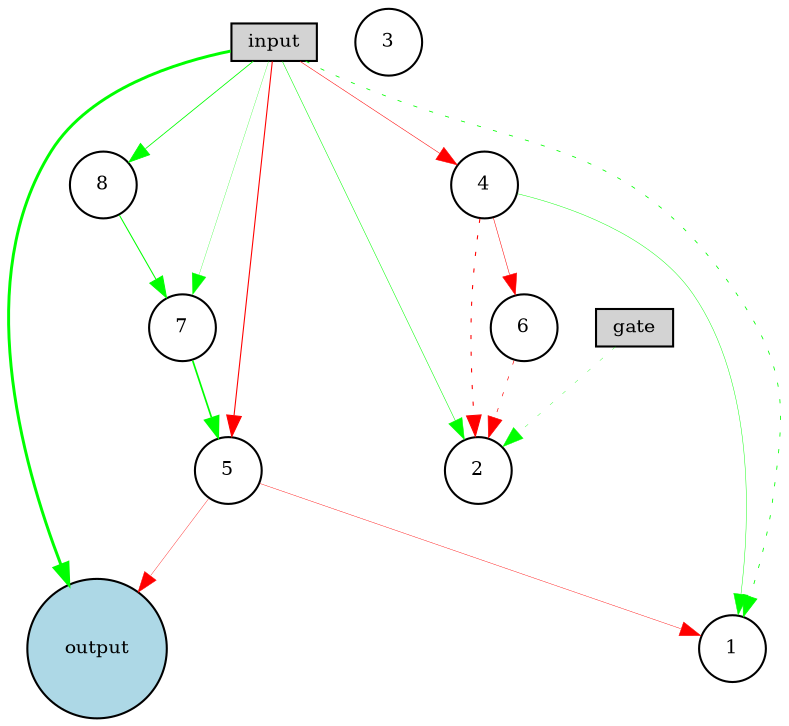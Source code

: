 digraph {
	node [fontsize=9 height=0.2 shape=circle width=0.2]
		input [fillcolor=lightgray shape=box style=filled]
		gate [fillcolor=lightgray shape=box style=filled]
		output [fillcolor=lightblue style=filled]
		1 [fillcolor=white style=filled]
		2 [fillcolor=white style=filled]
		3 [fillcolor=white style=filled]
		4 [fillcolor=white style=filled]
		5 [fillcolor=white style=filled]
		6 [fillcolor=white style=filled]
		7 [fillcolor=white style=filled]
		8 [fillcolor=white style=filled]
			input -> 5 [color=red penwidth=0.526027845104 style=solid]
			input -> 1 [color=green penwidth=0.392731783342 style=dotted]
			8 -> 7 [color=green penwidth=0.500124704292 style=solid]
			4 -> 6 [color=red penwidth=0.246098141191 style=solid]
			input -> 7 [color=green penwidth=0.132192122185 style=solid]
			gate -> 2 [color=green penwidth=0.162375865314 style=dotted]
			input -> 8 [color=green penwidth=0.394939466303 style=solid]
			4 -> 2 [color=red penwidth=0.514281043663 style=dotted]
			7 -> 5 [color=green penwidth=0.819595034214 style=solid]
			input -> 2 [color=green penwidth=0.253803741267 style=solid]
			5 -> 1 [color=red penwidth=0.192654062942 style=solid]
			6 -> 2 [color=red penwidth=0.316872382994 style=dotted]
			input -> 4 [color=red penwidth=0.251489995195 style=solid]
			4 -> 1 [color=green penwidth=0.214493167959 style=solid]
			5 -> output [color=red penwidth=0.17581313591 style=solid]
			input -> output [color=green penwidth=1.41358792131 style=solid]
}